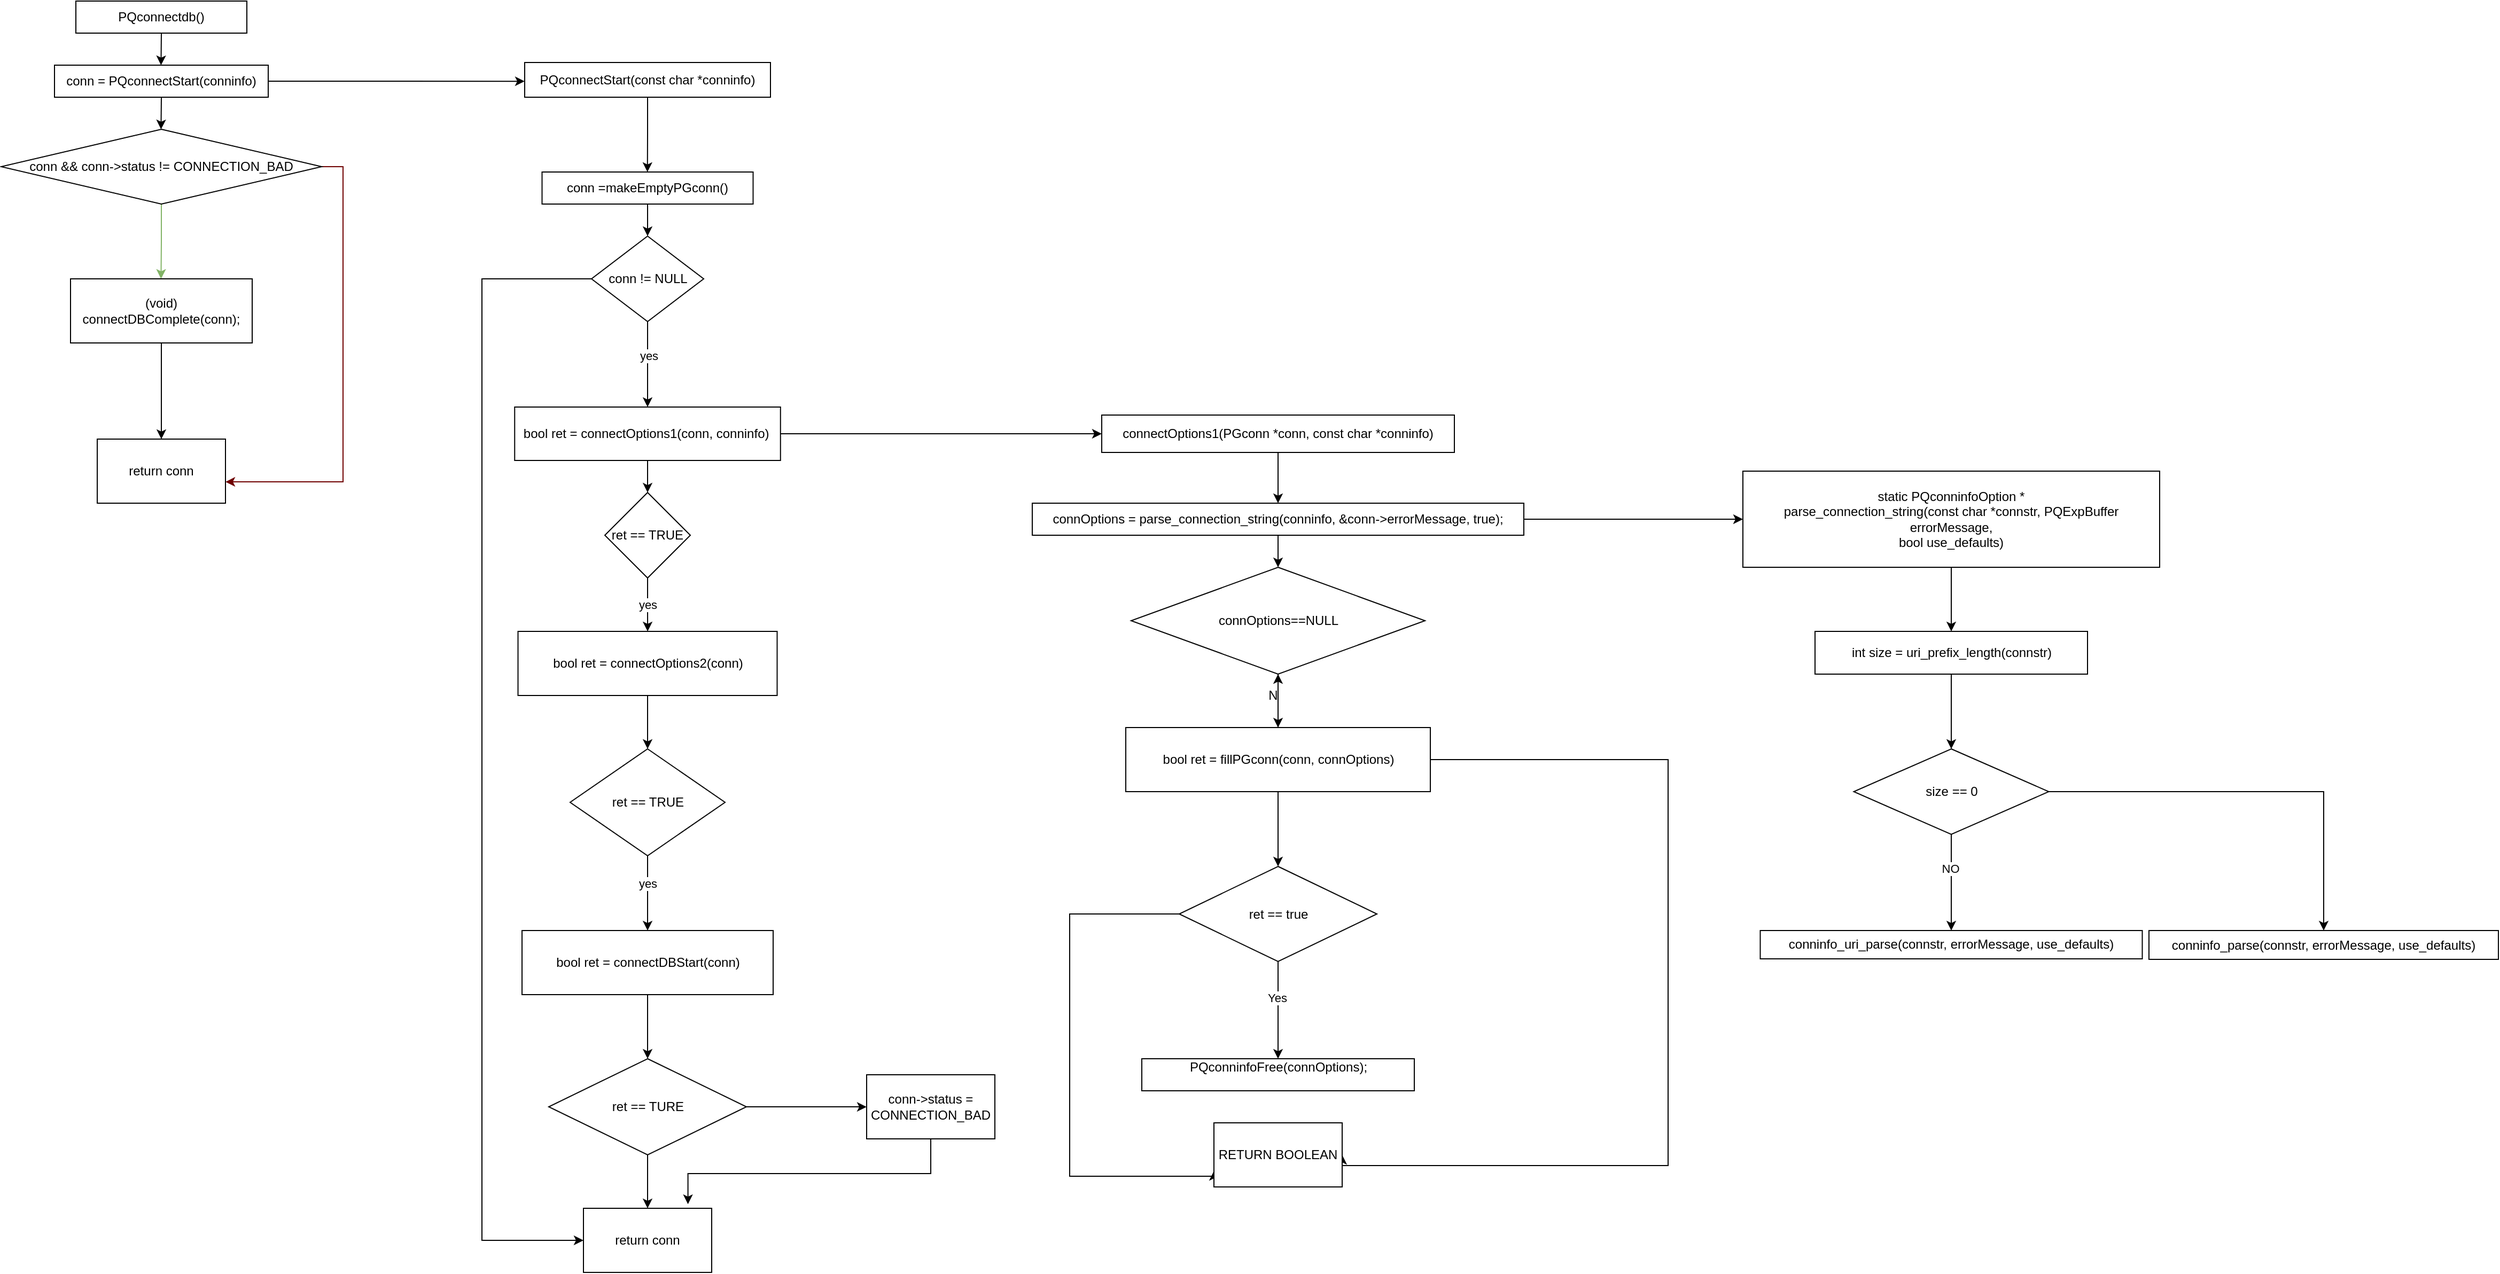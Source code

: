 <mxfile version="20.2.2" type="github">
  <diagram id="fz8EWS7wEUq9dCvHIILW" name="第 1 页">
    <mxGraphModel dx="1422" dy="762" grid="1" gridSize="10" guides="1" tooltips="1" connect="1" arrows="1" fold="1" page="1" pageScale="1" pageWidth="827" pageHeight="1169" math="0" shadow="0">
      <root>
        <mxCell id="0" />
        <mxCell id="1" parent="0" />
        <mxCell id="WsQYmKF27YAWkva7y0JM-3" style="edgeStyle=orthogonalEdgeStyle;rounded=0;orthogonalLoop=1;jettySize=auto;html=1;exitX=0.5;exitY=1;exitDx=0;exitDy=0;" parent="1" source="WsQYmKF27YAWkva7y0JM-1" edge="1">
          <mxGeometry relative="1" as="geometry">
            <mxPoint x="279.69" y="440.0" as="targetPoint" />
          </mxGeometry>
        </mxCell>
        <mxCell id="WsQYmKF27YAWkva7y0JM-1" value="PQconnectdb()" style="rounded=0;whiteSpace=wrap;html=1;" parent="1" vertex="1">
          <mxGeometry x="200" y="380" width="160" height="30" as="geometry" />
        </mxCell>
        <mxCell id="WsQYmKF27YAWkva7y0JM-6" style="edgeStyle=orthogonalEdgeStyle;rounded=0;orthogonalLoop=1;jettySize=auto;html=1;exitX=0.5;exitY=1;exitDx=0;exitDy=0;" parent="1" source="WsQYmKF27YAWkva7y0JM-4" edge="1">
          <mxGeometry relative="1" as="geometry">
            <mxPoint x="279.69" y="500.0" as="targetPoint" />
          </mxGeometry>
        </mxCell>
        <mxCell id="WsQYmKF27YAWkva7y0JM-22" style="edgeStyle=orthogonalEdgeStyle;rounded=0;orthogonalLoop=1;jettySize=auto;html=1;exitX=1;exitY=0.5;exitDx=0;exitDy=0;" parent="1" source="WsQYmKF27YAWkva7y0JM-4" edge="1">
          <mxGeometry relative="1" as="geometry">
            <mxPoint x="620" y="455.069" as="targetPoint" />
          </mxGeometry>
        </mxCell>
        <mxCell id="WsQYmKF27YAWkva7y0JM-4" value="conn = PQconnectStart(conninfo)" style="rounded=0;whiteSpace=wrap;html=1;" parent="1" vertex="1">
          <mxGeometry x="180" y="440" width="200" height="30" as="geometry" />
        </mxCell>
        <mxCell id="WsQYmKF27YAWkva7y0JM-11" style="edgeStyle=orthogonalEdgeStyle;rounded=0;orthogonalLoop=1;jettySize=auto;html=1;exitX=0.5;exitY=1;exitDx=0;exitDy=0;fillColor=#d5e8d4;strokeColor=#82b366;" parent="1" source="WsQYmKF27YAWkva7y0JM-7" edge="1">
          <mxGeometry relative="1" as="geometry">
            <mxPoint x="279.69" y="640" as="targetPoint" />
          </mxGeometry>
        </mxCell>
        <mxCell id="WsQYmKF27YAWkva7y0JM-12" style="edgeStyle=orthogonalEdgeStyle;rounded=0;orthogonalLoop=1;jettySize=auto;html=1;exitX=1;exitY=0.5;exitDx=0;exitDy=0;fillColor=#a20025;strokeColor=#6F0000;entryX=1;entryY=0.667;entryDx=0;entryDy=0;entryPerimeter=0;" parent="1" source="WsQYmKF27YAWkva7y0JM-7" target="WsQYmKF27YAWkva7y0JM-16" edge="1">
          <mxGeometry relative="1" as="geometry">
            <mxPoint x="470" y="790" as="targetPoint" />
          </mxGeometry>
        </mxCell>
        <mxCell id="WsQYmKF27YAWkva7y0JM-7" value="conn &amp;amp;&amp;amp; conn-&amp;gt;status != CONNECTION_BAD" style="rhombus;whiteSpace=wrap;html=1;" parent="1" vertex="1">
          <mxGeometry x="130" y="500" width="300" height="70" as="geometry" />
        </mxCell>
        <mxCell id="WsQYmKF27YAWkva7y0JM-15" style="edgeStyle=orthogonalEdgeStyle;rounded=0;orthogonalLoop=1;jettySize=auto;html=1;exitX=0.5;exitY=1;exitDx=0;exitDy=0;" parent="1" source="WsQYmKF27YAWkva7y0JM-13" edge="1">
          <mxGeometry relative="1" as="geometry">
            <mxPoint x="280" y="790" as="targetPoint" />
          </mxGeometry>
        </mxCell>
        <mxCell id="WsQYmKF27YAWkva7y0JM-13" value="(void) connectDBComplete(conn);" style="rounded=0;whiteSpace=wrap;html=1;" parent="1" vertex="1">
          <mxGeometry x="195" y="640" width="170" height="60" as="geometry" />
        </mxCell>
        <mxCell id="WsQYmKF27YAWkva7y0JM-16" value="return conn" style="rounded=0;whiteSpace=wrap;html=1;" parent="1" vertex="1">
          <mxGeometry x="220" y="790" width="120" height="60" as="geometry" />
        </mxCell>
        <mxCell id="WsQYmKF27YAWkva7y0JM-26" style="edgeStyle=orthogonalEdgeStyle;rounded=0;orthogonalLoop=1;jettySize=auto;html=1;exitX=0.5;exitY=1;exitDx=0;exitDy=0;" parent="1" source="WsQYmKF27YAWkva7y0JM-20" edge="1">
          <mxGeometry relative="1" as="geometry">
            <mxPoint x="734.862" y="540" as="targetPoint" />
          </mxGeometry>
        </mxCell>
        <mxCell id="WsQYmKF27YAWkva7y0JM-20" value="PQconnectStart(const char *conninfo)" style="rounded=0;whiteSpace=wrap;html=1;" parent="1" vertex="1">
          <mxGeometry x="620" y="437.5" width="230" height="32.5" as="geometry" />
        </mxCell>
        <mxCell id="WsQYmKF27YAWkva7y0JM-29" style="edgeStyle=orthogonalEdgeStyle;rounded=0;orthogonalLoop=1;jettySize=auto;html=1;exitX=0.5;exitY=1;exitDx=0;exitDy=0;entryX=0.5;entryY=0;entryDx=0;entryDy=0;" parent="1" source="WsQYmKF27YAWkva7y0JM-27" target="WsQYmKF27YAWkva7y0JM-28" edge="1">
          <mxGeometry relative="1" as="geometry" />
        </mxCell>
        <mxCell id="WsQYmKF27YAWkva7y0JM-27" value="conn =makeEmptyPGconn()" style="rounded=0;whiteSpace=wrap;html=1;" parent="1" vertex="1">
          <mxGeometry x="636.25" y="540" width="197.5" height="30" as="geometry" />
        </mxCell>
        <object label="" id="WsQYmKF27YAWkva7y0JM-31">
          <mxCell style="edgeStyle=orthogonalEdgeStyle;rounded=0;orthogonalLoop=1;jettySize=auto;html=1;exitX=0.5;exitY=1;exitDx=0;exitDy=0;" parent="1" source="WsQYmKF27YAWkva7y0JM-28" edge="1">
            <mxGeometry relative="1" as="geometry">
              <mxPoint x="735" y="760" as="targetPoint" />
            </mxGeometry>
          </mxCell>
        </object>
        <mxCell id="WsQYmKF27YAWkva7y0JM-41" value="yes" style="edgeLabel;html=1;align=center;verticalAlign=middle;resizable=0;points=[];" parent="WsQYmKF27YAWkva7y0JM-31" vertex="1" connectable="0">
          <mxGeometry x="-0.209" y="1" relative="1" as="geometry">
            <mxPoint as="offset" />
          </mxGeometry>
        </mxCell>
        <mxCell id="WsQYmKF27YAWkva7y0JM-57" style="edgeStyle=orthogonalEdgeStyle;rounded=0;orthogonalLoop=1;jettySize=auto;html=1;exitX=1;exitY=0.5;exitDx=0;exitDy=0;" parent="1" source="WsQYmKF27YAWkva7y0JM-28" target="WsQYmKF27YAWkva7y0JM-53" edge="1">
          <mxGeometry relative="1" as="geometry">
            <mxPoint x="1120" y="1580" as="targetPoint" />
            <Array as="points">
              <mxPoint x="580" y="640" />
              <mxPoint x="580" y="1540" />
            </Array>
          </mxGeometry>
        </mxCell>
        <mxCell id="WsQYmKF27YAWkva7y0JM-28" value="conn != NULL" style="rhombus;whiteSpace=wrap;html=1;" parent="1" vertex="1">
          <mxGeometry x="682.51" y="600" width="105" height="80" as="geometry" />
        </mxCell>
        <mxCell id="WsQYmKF27YAWkva7y0JM-36" style="edgeStyle=orthogonalEdgeStyle;rounded=0;orthogonalLoop=1;jettySize=auto;html=1;exitX=0.5;exitY=1;exitDx=0;exitDy=0;" parent="1" source="WsQYmKF27YAWkva7y0JM-33" target="WsQYmKF27YAWkva7y0JM-35" edge="1">
          <mxGeometry relative="1" as="geometry" />
        </mxCell>
        <mxCell id="WsQYmKF27YAWkva7y0JM-70" style="edgeStyle=orthogonalEdgeStyle;rounded=0;orthogonalLoop=1;jettySize=auto;html=1;exitX=1;exitY=0.5;exitDx=0;exitDy=0;entryX=0;entryY=0.5;entryDx=0;entryDy=0;" parent="1" source="WsQYmKF27YAWkva7y0JM-33" target="WsQYmKF27YAWkva7y0JM-68" edge="1">
          <mxGeometry relative="1" as="geometry" />
        </mxCell>
        <mxCell id="WsQYmKF27YAWkva7y0JM-33" value="bool ret = connectOptions1(conn, conninfo)&amp;nbsp;" style="rounded=0;whiteSpace=wrap;html=1;" parent="1" vertex="1">
          <mxGeometry x="610.63" y="760" width="248.75" height="50" as="geometry" />
        </mxCell>
        <mxCell id="WsQYmKF27YAWkva7y0JM-40" value="yes" style="edgeStyle=orthogonalEdgeStyle;rounded=0;orthogonalLoop=1;jettySize=auto;html=1;exitX=0.5;exitY=1;exitDx=0;exitDy=0;" parent="1" source="WsQYmKF27YAWkva7y0JM-35" target="WsQYmKF27YAWkva7y0JM-39" edge="1">
          <mxGeometry relative="1" as="geometry" />
        </mxCell>
        <mxCell id="WsQYmKF27YAWkva7y0JM-35" value="ret == TRUE" style="rhombus;whiteSpace=wrap;html=1;" parent="1" vertex="1">
          <mxGeometry x="695.01" y="840" width="80" height="80" as="geometry" />
        </mxCell>
        <mxCell id="WsQYmKF27YAWkva7y0JM-44" style="edgeStyle=orthogonalEdgeStyle;rounded=0;orthogonalLoop=1;jettySize=auto;html=1;exitX=0.5;exitY=1;exitDx=0;exitDy=0;entryX=0.5;entryY=0;entryDx=0;entryDy=0;" parent="1" source="WsQYmKF27YAWkva7y0JM-39" target="WsQYmKF27YAWkva7y0JM-42" edge="1">
          <mxGeometry relative="1" as="geometry" />
        </mxCell>
        <mxCell id="WsQYmKF27YAWkva7y0JM-39" value="bool ret = connectOptions2(conn)" style="rounded=0;whiteSpace=wrap;html=1;" parent="1" vertex="1">
          <mxGeometry x="613.75" y="970" width="242.5" height="60" as="geometry" />
        </mxCell>
        <object label="" 是否="" id="WsQYmKF27YAWkva7y0JM-48">
          <mxCell style="edgeStyle=orthogonalEdgeStyle;rounded=0;orthogonalLoop=1;jettySize=auto;html=1;exitX=0.5;exitY=1;exitDx=0;exitDy=0;entryX=0.5;entryY=0;entryDx=0;entryDy=0;" parent="1" source="WsQYmKF27YAWkva7y0JM-42" target="WsQYmKF27YAWkva7y0JM-45" edge="1">
            <mxGeometry relative="1" as="geometry" />
          </mxCell>
        </object>
        <mxCell id="WsQYmKF27YAWkva7y0JM-49" value="yes" style="edgeLabel;html=1;align=center;verticalAlign=middle;resizable=0;points=[];" parent="WsQYmKF27YAWkva7y0JM-48" vertex="1" connectable="0">
          <mxGeometry x="-0.268" relative="1" as="geometry">
            <mxPoint as="offset" />
          </mxGeometry>
        </mxCell>
        <mxCell id="WsQYmKF27YAWkva7y0JM-42" value="ret == TRUE" style="rhombus;whiteSpace=wrap;html=1;" parent="1" vertex="1">
          <mxGeometry x="662.51" y="1080" width="145" height="100" as="geometry" />
        </mxCell>
        <mxCell id="WsQYmKF27YAWkva7y0JM-52" style="edgeStyle=orthogonalEdgeStyle;rounded=0;orthogonalLoop=1;jettySize=auto;html=1;exitX=0.5;exitY=1;exitDx=0;exitDy=0;" parent="1" source="WsQYmKF27YAWkva7y0JM-45" target="WsQYmKF27YAWkva7y0JM-50" edge="1">
          <mxGeometry relative="1" as="geometry" />
        </mxCell>
        <mxCell id="WsQYmKF27YAWkva7y0JM-45" value="bool ret = connectDBStart(conn)" style="rounded=0;whiteSpace=wrap;html=1;" parent="1" vertex="1">
          <mxGeometry x="617.51" y="1250" width="235" height="60" as="geometry" />
        </mxCell>
        <object label="" d="" id="WsQYmKF27YAWkva7y0JM-55">
          <mxCell style="edgeStyle=orthogonalEdgeStyle;rounded=0;orthogonalLoop=1;jettySize=auto;html=1;exitX=0.5;exitY=1;exitDx=0;exitDy=0;" parent="1" source="WsQYmKF27YAWkva7y0JM-50" target="WsQYmKF27YAWkva7y0JM-53" edge="1">
            <mxGeometry relative="1" as="geometry">
              <Array as="points">
                <mxPoint x="735" y="1470" />
                <mxPoint x="735" y="1470" />
              </Array>
            </mxGeometry>
          </mxCell>
        </object>
        <mxCell id="WsQYmKF27YAWkva7y0JM-64" style="edgeStyle=orthogonalEdgeStyle;rounded=0;orthogonalLoop=1;jettySize=auto;html=1;exitX=1;exitY=0.5;exitDx=0;exitDy=0;" parent="1" source="WsQYmKF27YAWkva7y0JM-50" edge="1">
          <mxGeometry relative="1" as="geometry">
            <mxPoint x="940" y="1415.069" as="targetPoint" />
          </mxGeometry>
        </mxCell>
        <mxCell id="WsQYmKF27YAWkva7y0JM-50" value="ret == TURE" style="rhombus;whiteSpace=wrap;html=1;" parent="1" vertex="1">
          <mxGeometry x="642.51" y="1370" width="185" height="90" as="geometry" />
        </mxCell>
        <mxCell id="WsQYmKF27YAWkva7y0JM-53" value="return conn" style="rounded=0;whiteSpace=wrap;html=1;" parent="1" vertex="1">
          <mxGeometry x="675" y="1510" width="120" height="60" as="geometry" />
        </mxCell>
        <mxCell id="WsQYmKF27YAWkva7y0JM-67" style="edgeStyle=orthogonalEdgeStyle;rounded=0;orthogonalLoop=1;jettySize=auto;html=1;exitX=0.5;exitY=1;exitDx=0;exitDy=0;entryX=0.815;entryY=-0.065;entryDx=0;entryDy=0;entryPerimeter=0;" parent="1" source="WsQYmKF27YAWkva7y0JM-65" target="WsQYmKF27YAWkva7y0JM-53" edge="1">
          <mxGeometry relative="1" as="geometry" />
        </mxCell>
        <mxCell id="WsQYmKF27YAWkva7y0JM-65" value="conn-&amp;gt;status = CONNECTION_BAD" style="rounded=0;whiteSpace=wrap;html=1;" parent="1" vertex="1">
          <mxGeometry x="940" y="1385" width="120" height="60" as="geometry" />
        </mxCell>
        <mxCell id="WsQYmKF27YAWkva7y0JM-73" style="edgeStyle=orthogonalEdgeStyle;rounded=0;orthogonalLoop=1;jettySize=auto;html=1;exitX=0.5;exitY=1;exitDx=0;exitDy=0;" parent="1" source="WsQYmKF27YAWkva7y0JM-68" target="WsQYmKF27YAWkva7y0JM-71" edge="1">
          <mxGeometry relative="1" as="geometry" />
        </mxCell>
        <mxCell id="WsQYmKF27YAWkva7y0JM-68" value="connectOptions1(PGconn *conn, const char *conninfo)" style="rounded=0;whiteSpace=wrap;html=1;" parent="1" vertex="1">
          <mxGeometry x="1160" y="767.5" width="330" height="35" as="geometry" />
        </mxCell>
        <mxCell id="WsQYmKF27YAWkva7y0JM-75" style="edgeStyle=orthogonalEdgeStyle;rounded=0;orthogonalLoop=1;jettySize=auto;html=1;exitX=0.5;exitY=1;exitDx=0;exitDy=0;entryX=0.5;entryY=0;entryDx=0;entryDy=0;" parent="1" source="WsQYmKF27YAWkva7y0JM-71" target="WsQYmKF27YAWkva7y0JM-74" edge="1">
          <mxGeometry relative="1" as="geometry" />
        </mxCell>
        <mxCell id="WsQYmKF27YAWkva7y0JM-88" style="edgeStyle=orthogonalEdgeStyle;rounded=0;orthogonalLoop=1;jettySize=auto;html=1;exitX=1;exitY=0.5;exitDx=0;exitDy=0;entryX=0;entryY=0.5;entryDx=0;entryDy=0;" parent="1" source="WsQYmKF27YAWkva7y0JM-71" target="WsQYmKF27YAWkva7y0JM-86" edge="1">
          <mxGeometry relative="1" as="geometry" />
        </mxCell>
        <mxCell id="WsQYmKF27YAWkva7y0JM-71" value="connOptions = parse_connection_string(conninfo, &amp;amp;conn-&amp;gt;errorMessage, true);" style="rounded=0;whiteSpace=wrap;html=1;" parent="1" vertex="1">
          <mxGeometry x="1095" y="850" width="460" height="30" as="geometry" />
        </mxCell>
        <object label="" id="WsQYmKF27YAWkva7y0JM-78">
          <mxCell style="edgeStyle=orthogonalEdgeStyle;rounded=0;orthogonalLoop=1;jettySize=auto;html=1;exitX=0.5;exitY=1;exitDx=0;exitDy=0;entryX=0.5;entryY=0;entryDx=0;entryDy=0;" parent="1" source="WsQYmKF27YAWkva7y0JM-74" target="WsQYmKF27YAWkva7y0JM-76" edge="1">
            <mxGeometry relative="1" as="geometry" />
          </mxCell>
        </object>
        <mxCell id="WsQYmKF27YAWkva7y0JM-74" value="connOptions==NULL" style="rhombus;whiteSpace=wrap;html=1;" parent="1" vertex="1">
          <mxGeometry x="1187.5" y="910" width="275" height="100" as="geometry" />
        </mxCell>
        <mxCell id="WsQYmKF27YAWkva7y0JM-81" style="edgeStyle=orthogonalEdgeStyle;rounded=0;orthogonalLoop=1;jettySize=auto;html=1;exitX=0.5;exitY=1;exitDx=0;exitDy=0;entryX=0.5;entryY=0;entryDx=0;entryDy=0;" parent="1" source="WsQYmKF27YAWkva7y0JM-76" target="WsQYmKF27YAWkva7y0JM-79" edge="1">
          <mxGeometry relative="1" as="geometry" />
        </mxCell>
        <mxCell id="B2NB0CSNXy73-vl8E65R-3" value="" style="edgeStyle=orthogonalEdgeStyle;rounded=0;orthogonalLoop=1;jettySize=auto;html=1;" edge="1" parent="1" source="WsQYmKF27YAWkva7y0JM-76" target="WsQYmKF27YAWkva7y0JM-74">
          <mxGeometry relative="1" as="geometry" />
        </mxCell>
        <mxCell id="B2NB0CSNXy73-vl8E65R-7" style="edgeStyle=orthogonalEdgeStyle;rounded=0;orthogonalLoop=1;jettySize=auto;html=1;exitX=1;exitY=0.5;exitDx=0;exitDy=0;entryX=1;entryY=0.5;entryDx=0;entryDy=0;" edge="1" parent="1" source="WsQYmKF27YAWkva7y0JM-76" target="B2NB0CSNXy73-vl8E65R-5">
          <mxGeometry relative="1" as="geometry">
            <mxPoint x="1620" y="1470" as="targetPoint" />
            <Array as="points">
              <mxPoint x="1690" y="1090" />
              <mxPoint x="1690" y="1470" />
              <mxPoint x="1385" y="1470" />
            </Array>
          </mxGeometry>
        </mxCell>
        <mxCell id="WsQYmKF27YAWkva7y0JM-76" value="bool ret = fillPGconn(conn, connOptions)" style="rounded=0;whiteSpace=wrap;html=1;" parent="1" vertex="1">
          <mxGeometry x="1182.5" y="1060" width="285" height="60" as="geometry" />
        </mxCell>
        <object label="" ddddd="" id="WsQYmKF27YAWkva7y0JM-84">
          <mxCell style="edgeStyle=orthogonalEdgeStyle;rounded=0;orthogonalLoop=1;jettySize=auto;html=1;exitX=0.5;exitY=1;exitDx=0;exitDy=0;entryX=0.5;entryY=0;entryDx=0;entryDy=0;" parent="1" source="WsQYmKF27YAWkva7y0JM-79" target="WsQYmKF27YAWkva7y0JM-83" edge="1">
            <mxGeometry relative="1" as="geometry" />
          </mxCell>
        </object>
        <mxCell id="B2NB0CSNXy73-vl8E65R-10" value="Yes" style="edgeLabel;html=1;align=center;verticalAlign=middle;resizable=0;points=[];" vertex="1" connectable="0" parent="WsQYmKF27YAWkva7y0JM-84">
          <mxGeometry x="-0.253" y="-1" relative="1" as="geometry">
            <mxPoint as="offset" />
          </mxGeometry>
        </mxCell>
        <mxCell id="B2NB0CSNXy73-vl8E65R-9" style="edgeStyle=orthogonalEdgeStyle;rounded=0;orthogonalLoop=1;jettySize=auto;html=1;exitX=0;exitY=0.5;exitDx=0;exitDy=0;entryX=0;entryY=0.75;entryDx=0;entryDy=0;" edge="1" parent="1" source="WsQYmKF27YAWkva7y0JM-79" target="B2NB0CSNXy73-vl8E65R-5">
          <mxGeometry relative="1" as="geometry">
            <mxPoint x="1160" y="1480" as="targetPoint" />
            <Array as="points">
              <mxPoint x="1130" y="1235" />
              <mxPoint x="1130" y="1480" />
              <mxPoint x="1265" y="1480" />
            </Array>
          </mxGeometry>
        </mxCell>
        <mxCell id="WsQYmKF27YAWkva7y0JM-79" value="ret == true" style="rhombus;whiteSpace=wrap;html=1;" parent="1" vertex="1">
          <mxGeometry x="1232.5" y="1190" width="185" height="89" as="geometry" />
        </mxCell>
        <mxCell id="WsQYmKF27YAWkva7y0JM-83" value="&lt;div&gt;&lt;span style=&quot;&quot;&gt; &lt;/span&gt;PQconninfoFree(connOptions);&lt;/div&gt;&lt;div&gt;&lt;br&gt;&lt;/div&gt;" style="rounded=0;whiteSpace=wrap;html=1;" parent="1" vertex="1">
          <mxGeometry x="1197.5" y="1370" width="255" height="30" as="geometry" />
        </mxCell>
        <mxCell id="WsQYmKF27YAWkva7y0JM-91" style="edgeStyle=orthogonalEdgeStyle;rounded=0;orthogonalLoop=1;jettySize=auto;html=1;exitX=0.5;exitY=1;exitDx=0;exitDy=0;entryX=0.5;entryY=0;entryDx=0;entryDy=0;" parent="1" source="WsQYmKF27YAWkva7y0JM-86" target="WsQYmKF27YAWkva7y0JM-90" edge="1">
          <mxGeometry relative="1" as="geometry" />
        </mxCell>
        <mxCell id="WsQYmKF27YAWkva7y0JM-86" value="&lt;div&gt;static PQconninfoOption *&lt;/div&gt;&lt;div&gt;parse_connection_string(const char *connstr, PQExpBuffer errorMessage,&lt;/div&gt;&lt;div&gt;&lt;span style=&quot;&quot;&gt;      &lt;/span&gt;bool use_defaults)&lt;/div&gt;" style="rounded=0;whiteSpace=wrap;html=1;" parent="1" vertex="1">
          <mxGeometry x="1760" y="820" width="390" height="90" as="geometry" />
        </mxCell>
        <mxCell id="WsQYmKF27YAWkva7y0JM-94" style="edgeStyle=orthogonalEdgeStyle;rounded=0;orthogonalLoop=1;jettySize=auto;html=1;exitX=0.5;exitY=1;exitDx=0;exitDy=0;entryX=0.5;entryY=0;entryDx=0;entryDy=0;" parent="1" source="WsQYmKF27YAWkva7y0JM-90" target="WsQYmKF27YAWkva7y0JM-92" edge="1">
          <mxGeometry relative="1" as="geometry" />
        </mxCell>
        <mxCell id="WsQYmKF27YAWkva7y0JM-104" style="edgeStyle=orthogonalEdgeStyle;rounded=0;orthogonalLoop=1;jettySize=auto;html=1;entryX=0.5;entryY=0;entryDx=0;entryDy=0;exitX=1;exitY=0.5;exitDx=0;exitDy=0;" parent="1" source="WsQYmKF27YAWkva7y0JM-92" target="WsQYmKF27YAWkva7y0JM-98" edge="1">
          <mxGeometry relative="1" as="geometry">
            <mxPoint x="2080" y="1110" as="sourcePoint" />
          </mxGeometry>
        </mxCell>
        <mxCell id="WsQYmKF27YAWkva7y0JM-90" value="int size = uri_prefix_length(connstr)" style="rounded=0;whiteSpace=wrap;html=1;" parent="1" vertex="1">
          <mxGeometry x="1827.5" y="970" width="255" height="40" as="geometry" />
        </mxCell>
        <object label="" d="dd" id="WsQYmKF27YAWkva7y0JM-97">
          <mxCell style="edgeStyle=orthogonalEdgeStyle;rounded=0;orthogonalLoop=1;jettySize=auto;html=1;exitX=0.5;exitY=1;exitDx=0;exitDy=0;entryX=0.5;entryY=0;entryDx=0;entryDy=0;" parent="1" source="WsQYmKF27YAWkva7y0JM-92" target="WsQYmKF27YAWkva7y0JM-95" edge="1">
            <mxGeometry relative="1" as="geometry" />
          </mxCell>
        </object>
        <mxCell id="B2NB0CSNXy73-vl8E65R-11" value="NO" style="edgeLabel;html=1;align=center;verticalAlign=middle;resizable=0;points=[];" vertex="1" connectable="0" parent="WsQYmKF27YAWkva7y0JM-97">
          <mxGeometry x="-0.289" y="-1" relative="1" as="geometry">
            <mxPoint as="offset" />
          </mxGeometry>
        </mxCell>
        <mxCell id="WsQYmKF27YAWkva7y0JM-92" value="size == 0" style="rhombus;whiteSpace=wrap;html=1;" parent="1" vertex="1">
          <mxGeometry x="1863.75" y="1080" width="182.5" height="80" as="geometry" />
        </mxCell>
        <mxCell id="WsQYmKF27YAWkva7y0JM-95" value="conninfo_uri_parse(connstr, errorMessage, use_defaults)" style="rounded=0;whiteSpace=wrap;html=1;" parent="1" vertex="1">
          <mxGeometry x="1776.25" y="1250" width="357.5" height="26.5" as="geometry" />
        </mxCell>
        <mxCell id="WsQYmKF27YAWkva7y0JM-98" value="conninfo_parse(connstr, errorMessage, use_defaults)" style="rounded=0;whiteSpace=wrap;html=1;" parent="1" vertex="1">
          <mxGeometry x="2140" y="1250" width="327" height="27" as="geometry" />
        </mxCell>
        <mxCell id="B2NB0CSNXy73-vl8E65R-4" value="N" style="text;html=1;align=center;verticalAlign=middle;resizable=0;points=[];autosize=1;strokeColor=none;fillColor=none;" vertex="1" parent="1">
          <mxGeometry x="1305" y="1015" width="30" height="30" as="geometry" />
        </mxCell>
        <mxCell id="B2NB0CSNXy73-vl8E65R-5" value="RETURN BOOLEAN" style="rounded=0;whiteSpace=wrap;html=1;" vertex="1" parent="1">
          <mxGeometry x="1265" y="1430" width="120" height="60" as="geometry" />
        </mxCell>
      </root>
    </mxGraphModel>
  </diagram>
</mxfile>
